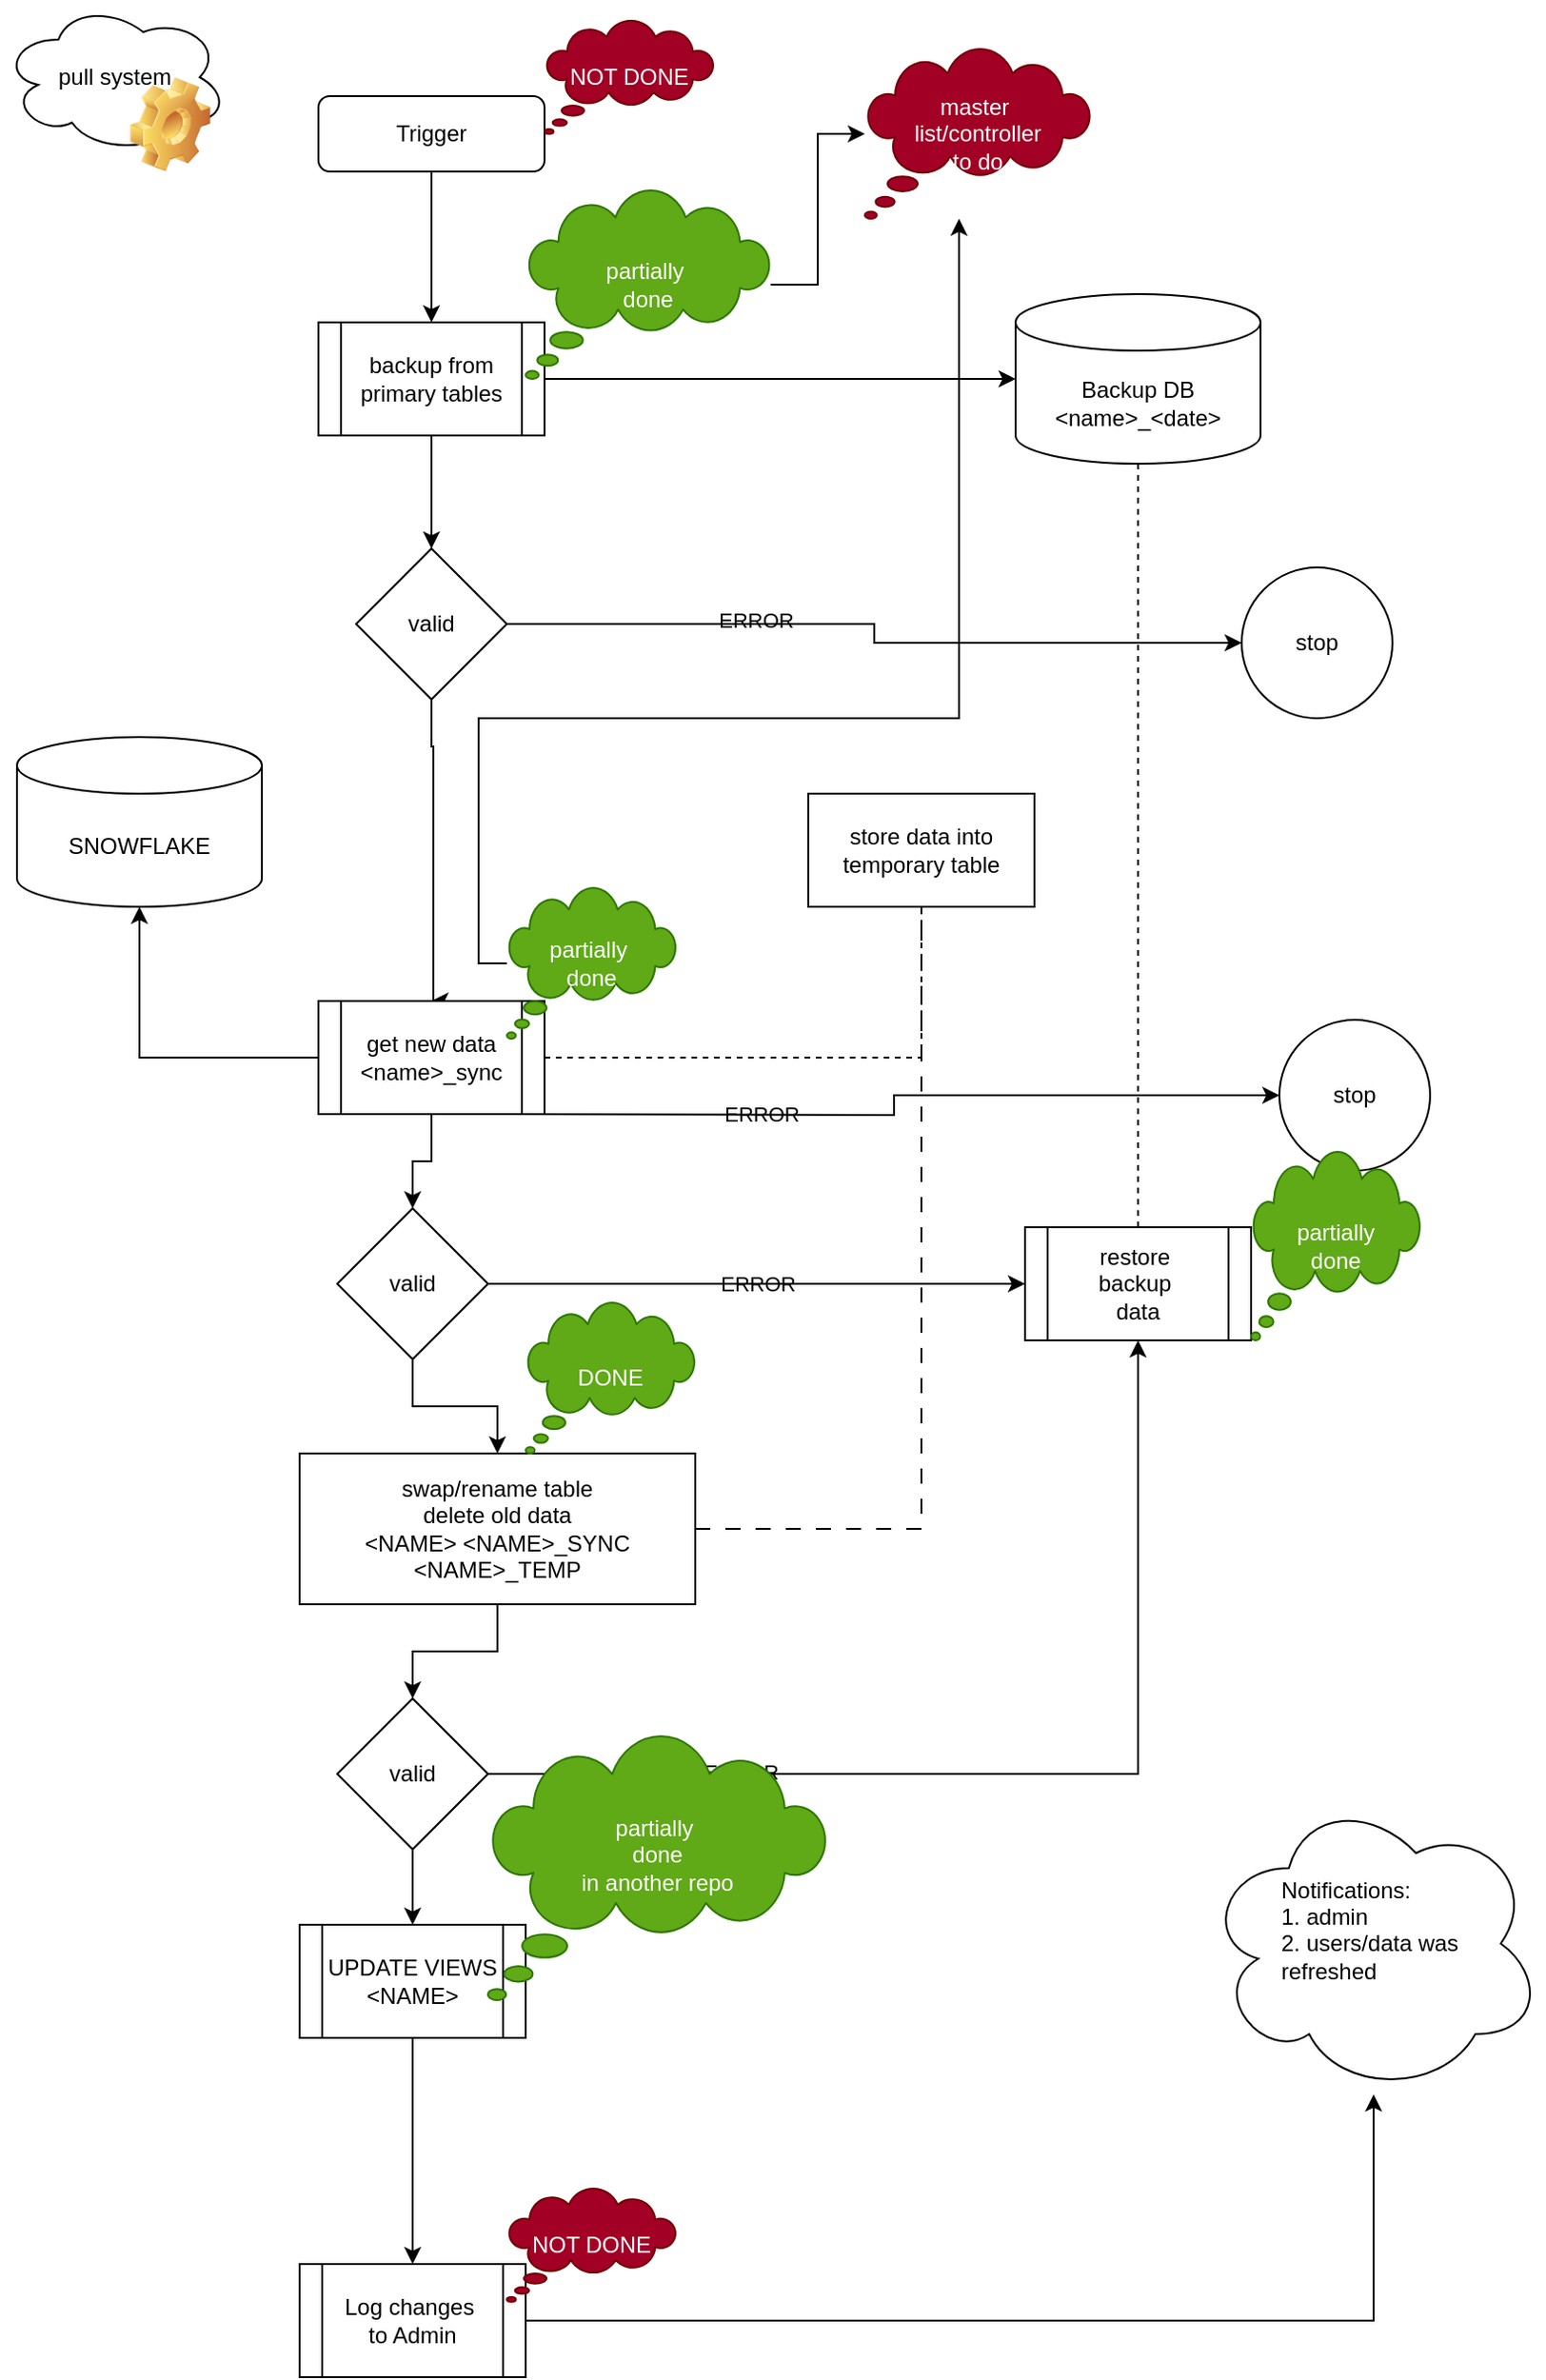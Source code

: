 <mxfile version="26.0.6">
  <diagram id="C5RBs43oDa-KdzZeNtuy" name="Page-1">
    <mxGraphModel dx="1329" dy="826" grid="1" gridSize="10" guides="1" tooltips="1" connect="1" arrows="1" fold="1" page="0" pageScale="1" pageWidth="583" pageHeight="827" background="none" math="0" shadow="0">
      <root>
        <mxCell id="WIyWlLk6GJQsqaUBKTNV-0" />
        <mxCell id="WIyWlLk6GJQsqaUBKTNV-1" parent="WIyWlLk6GJQsqaUBKTNV-0" />
        <mxCell id="ZRK5j3wljSKJTThkrk0z-1" style="edgeStyle=orthogonalEdgeStyle;rounded=0;orthogonalLoop=1;jettySize=auto;html=1;exitX=0.5;exitY=1;exitDx=0;exitDy=0;entryX=0.5;entryY=0;entryDx=0;entryDy=0;labelBackgroundColor=none;fontColor=default;" parent="WIyWlLk6GJQsqaUBKTNV-1" source="WIyWlLk6GJQsqaUBKTNV-3" target="ZRK5j3wljSKJTThkrk0z-0" edge="1">
          <mxGeometry relative="1" as="geometry" />
        </mxCell>
        <mxCell id="WIyWlLk6GJQsqaUBKTNV-3" value="Trigger" style="rounded=1;whiteSpace=wrap;html=1;fontSize=12;glass=0;strokeWidth=1;shadow=0;labelBackgroundColor=none;" parent="WIyWlLk6GJQsqaUBKTNV-1" vertex="1">
          <mxGeometry x="160" y="80" width="120" height="40" as="geometry" />
        </mxCell>
        <mxCell id="ZRK5j3wljSKJTThkrk0z-2" style="edgeStyle=orthogonalEdgeStyle;rounded=0;orthogonalLoop=1;jettySize=auto;html=1;entryX=0.5;entryY=0;entryDx=0;entryDy=0;labelBackgroundColor=none;fontColor=default;" parent="WIyWlLk6GJQsqaUBKTNV-1" source="ZRK5j3wljSKJTThkrk0z-0" target="ZRK5j3wljSKJTThkrk0z-3" edge="1">
          <mxGeometry relative="1" as="geometry">
            <mxPoint x="220" y="360" as="targetPoint" />
          </mxGeometry>
        </mxCell>
        <mxCell id="ZRK5j3wljSKJTThkrk0z-20" style="edgeStyle=orthogonalEdgeStyle;rounded=0;orthogonalLoop=1;jettySize=auto;html=1;entryX=0;entryY=0.5;entryDx=0;entryDy=0;entryPerimeter=0;labelBackgroundColor=none;fontColor=default;" parent="WIyWlLk6GJQsqaUBKTNV-1" source="ZRK5j3wljSKJTThkrk0z-0" target="ZRK5j3wljSKJTThkrk0z-21" edge="1">
          <mxGeometry relative="1" as="geometry">
            <mxPoint x="530" y="230" as="targetPoint" />
          </mxGeometry>
        </mxCell>
        <mxCell id="ZRK5j3wljSKJTThkrk0z-0" value="backup from primary tables" style="shape=process;whiteSpace=wrap;html=1;backgroundOutline=1;labelBackgroundColor=none;" parent="WIyWlLk6GJQsqaUBKTNV-1" vertex="1">
          <mxGeometry x="160" y="200" width="120" height="60" as="geometry" />
        </mxCell>
        <mxCell id="ZRK5j3wljSKJTThkrk0z-4" style="edgeStyle=orthogonalEdgeStyle;rounded=0;orthogonalLoop=1;jettySize=auto;html=1;entryX=0;entryY=0.5;entryDx=0;entryDy=0;labelBackgroundColor=none;fontColor=default;" parent="WIyWlLk6GJQsqaUBKTNV-1" source="ZRK5j3wljSKJTThkrk0z-3" target="ZRK5j3wljSKJTThkrk0z-5" edge="1">
          <mxGeometry relative="1" as="geometry">
            <mxPoint x="390" y="400" as="targetPoint" />
          </mxGeometry>
        </mxCell>
        <mxCell id="ZRK5j3wljSKJTThkrk0z-6" value="ERROR" style="edgeLabel;html=1;align=center;verticalAlign=middle;resizable=0;points=[];labelBackgroundColor=none;" parent="ZRK5j3wljSKJTThkrk0z-4" vertex="1" connectable="0">
          <mxGeometry x="-0.339" y="2" relative="1" as="geometry">
            <mxPoint as="offset" />
          </mxGeometry>
        </mxCell>
        <mxCell id="ZRK5j3wljSKJTThkrk0z-8" style="edgeStyle=orthogonalEdgeStyle;rounded=0;orthogonalLoop=1;jettySize=auto;html=1;entryX=0.5;entryY=0;entryDx=0;entryDy=0;labelBackgroundColor=none;fontColor=default;" parent="WIyWlLk6GJQsqaUBKTNV-1" source="ZRK5j3wljSKJTThkrk0z-3" target="ZRK5j3wljSKJTThkrk0z-17" edge="1">
          <mxGeometry relative="1" as="geometry">
            <mxPoint x="220" y="450" as="targetPoint" />
            <Array as="points">
              <mxPoint x="220" y="425" />
              <mxPoint x="221" y="425" />
            </Array>
          </mxGeometry>
        </mxCell>
        <mxCell id="ZRK5j3wljSKJTThkrk0z-3" value="valid" style="rhombus;whiteSpace=wrap;html=1;labelBackgroundColor=none;" parent="WIyWlLk6GJQsqaUBKTNV-1" vertex="1">
          <mxGeometry x="180" y="320" width="80" height="80" as="geometry" />
        </mxCell>
        <mxCell id="ZRK5j3wljSKJTThkrk0z-5" value="stop" style="ellipse;whiteSpace=wrap;html=1;aspect=fixed;labelBackgroundColor=none;" parent="WIyWlLk6GJQsqaUBKTNV-1" vertex="1">
          <mxGeometry x="650" y="330" width="80" height="80" as="geometry" />
        </mxCell>
        <mxCell id="ZRK5j3wljSKJTThkrk0z-11" value="" style="edgeStyle=orthogonalEdgeStyle;rounded=0;orthogonalLoop=1;jettySize=auto;html=1;labelBackgroundColor=none;fontColor=default;" parent="WIyWlLk6GJQsqaUBKTNV-1" edge="1">
          <mxGeometry relative="1" as="geometry">
            <mxPoint x="220" y="510" as="sourcePoint" />
          </mxGeometry>
        </mxCell>
        <mxCell id="ZRK5j3wljSKJTThkrk0z-14" value="" style="edgeStyle=orthogonalEdgeStyle;rounded=0;orthogonalLoop=1;jettySize=auto;html=1;labelBackgroundColor=none;fontColor=default;" parent="WIyWlLk6GJQsqaUBKTNV-1" target="ZRK5j3wljSKJTThkrk0z-13" edge="1">
          <mxGeometry relative="1" as="geometry">
            <mxPoint x="260" y="620" as="sourcePoint" />
          </mxGeometry>
        </mxCell>
        <mxCell id="ZRK5j3wljSKJTThkrk0z-15" value="ERROR" style="edgeLabel;html=1;align=center;verticalAlign=middle;resizable=0;points=[];labelBackgroundColor=none;" parent="ZRK5j3wljSKJTThkrk0z-14" vertex="1" connectable="0">
          <mxGeometry x="-0.357" y="1" relative="1" as="geometry">
            <mxPoint as="offset" />
          </mxGeometry>
        </mxCell>
        <mxCell id="ZRK5j3wljSKJTThkrk0z-13" value="stop" style="ellipse;whiteSpace=wrap;html=1;labelBackgroundColor=none;" parent="WIyWlLk6GJQsqaUBKTNV-1" vertex="1">
          <mxGeometry x="670" y="570" width="80" height="80" as="geometry" />
        </mxCell>
        <mxCell id="ZRK5j3wljSKJTThkrk0z-25" value="" style="edgeStyle=orthogonalEdgeStyle;rounded=0;orthogonalLoop=1;jettySize=auto;html=1;labelBackgroundColor=none;fontColor=default;" parent="WIyWlLk6GJQsqaUBKTNV-1" source="ZRK5j3wljSKJTThkrk0z-17" target="ZRK5j3wljSKJTThkrk0z-24" edge="1">
          <mxGeometry relative="1" as="geometry" />
        </mxCell>
        <mxCell id="ZRK5j3wljSKJTThkrk0z-43" style="edgeStyle=orthogonalEdgeStyle;rounded=0;orthogonalLoop=1;jettySize=auto;html=1;labelBackgroundColor=none;fontColor=default;" parent="WIyWlLk6GJQsqaUBKTNV-1" source="ZRK5j3wljSKJTThkrk0z-17" target="ZRK5j3wljSKJTThkrk0z-42" edge="1">
          <mxGeometry relative="1" as="geometry" />
        </mxCell>
        <mxCell id="ZRK5j3wljSKJTThkrk0z-47" value="" style="edgeStyle=orthogonalEdgeStyle;rounded=0;orthogonalLoop=1;jettySize=auto;html=1;dashed=1;endArrow=none;endFill=0;labelBackgroundColor=none;fontColor=default;" parent="WIyWlLk6GJQsqaUBKTNV-1" source="ZRK5j3wljSKJTThkrk0z-17" target="ZRK5j3wljSKJTThkrk0z-46" edge="1">
          <mxGeometry relative="1" as="geometry" />
        </mxCell>
        <mxCell id="ZRK5j3wljSKJTThkrk0z-17" value="get new data&lt;div&gt;&amp;lt;name&amp;gt;_sync&lt;/div&gt;" style="shape=process;whiteSpace=wrap;html=1;backgroundOutline=1;labelBackgroundColor=none;" parent="WIyWlLk6GJQsqaUBKTNV-1" vertex="1">
          <mxGeometry x="160" y="560" width="120" height="60" as="geometry" />
        </mxCell>
        <mxCell id="ZRK5j3wljSKJTThkrk0z-29" style="edgeStyle=orthogonalEdgeStyle;rounded=0;orthogonalLoop=1;jettySize=auto;html=1;entryX=0.5;entryY=0;entryDx=0;entryDy=0;endArrow=none;endFill=0;dashed=1;labelBackgroundColor=none;fontColor=default;" parent="WIyWlLk6GJQsqaUBKTNV-1" source="ZRK5j3wljSKJTThkrk0z-21" target="ZRK5j3wljSKJTThkrk0z-27" edge="1">
          <mxGeometry relative="1" as="geometry" />
        </mxCell>
        <mxCell id="ZRK5j3wljSKJTThkrk0z-21" value="Backup DB&lt;div&gt;&amp;lt;name&amp;gt;_&amp;lt;date&amp;gt;&lt;/div&gt;" style="shape=cylinder3;whiteSpace=wrap;html=1;boundedLbl=1;backgroundOutline=1;size=15;labelBackgroundColor=none;" parent="WIyWlLk6GJQsqaUBKTNV-1" vertex="1">
          <mxGeometry x="530" y="185" width="130" height="90" as="geometry" />
        </mxCell>
        <mxCell id="ZRK5j3wljSKJTThkrk0z-26" value="ERROR" style="edgeStyle=orthogonalEdgeStyle;rounded=0;orthogonalLoop=1;jettySize=auto;html=1;entryX=0;entryY=0.5;entryDx=0;entryDy=0;labelBackgroundColor=none;fontColor=default;" parent="WIyWlLk6GJQsqaUBKTNV-1" source="ZRK5j3wljSKJTThkrk0z-24" target="ZRK5j3wljSKJTThkrk0z-27" edge="1">
          <mxGeometry relative="1" as="geometry">
            <mxPoint x="400" y="910" as="targetPoint" />
          </mxGeometry>
        </mxCell>
        <mxCell id="ZRK5j3wljSKJTThkrk0z-51" value="" style="edgeStyle=orthogonalEdgeStyle;rounded=0;orthogonalLoop=1;jettySize=auto;html=1;labelBackgroundColor=none;fontColor=default;" parent="WIyWlLk6GJQsqaUBKTNV-1" source="ZRK5j3wljSKJTThkrk0z-24" target="ZRK5j3wljSKJTThkrk0z-50" edge="1">
          <mxGeometry relative="1" as="geometry" />
        </mxCell>
        <mxCell id="ZRK5j3wljSKJTThkrk0z-24" value="valid" style="rhombus;whiteSpace=wrap;html=1;labelBackgroundColor=none;" parent="WIyWlLk6GJQsqaUBKTNV-1" vertex="1">
          <mxGeometry x="170" y="670" width="80" height="80" as="geometry" />
        </mxCell>
        <mxCell id="ZRK5j3wljSKJTThkrk0z-27" value="restore&amp;nbsp;&lt;div&gt;backup&amp;nbsp;&lt;/div&gt;&lt;div&gt;data&lt;/div&gt;" style="shape=process;whiteSpace=wrap;html=1;backgroundOutline=1;labelBackgroundColor=none;" parent="WIyWlLk6GJQsqaUBKTNV-1" vertex="1">
          <mxGeometry x="535" y="680" width="120" height="60" as="geometry" />
        </mxCell>
        <mxCell id="ZRK5j3wljSKJTThkrk0z-28" style="edgeStyle=orthogonalEdgeStyle;rounded=0;orthogonalLoop=1;jettySize=auto;html=1;exitX=0.5;exitY=1;exitDx=0;exitDy=0;exitPerimeter=0;labelBackgroundColor=none;fontColor=default;" parent="WIyWlLk6GJQsqaUBKTNV-1" source="ZRK5j3wljSKJTThkrk0z-21" target="ZRK5j3wljSKJTThkrk0z-21" edge="1">
          <mxGeometry relative="1" as="geometry" />
        </mxCell>
        <mxCell id="ZRK5j3wljSKJTThkrk0z-39" style="edgeStyle=orthogonalEdgeStyle;rounded=0;orthogonalLoop=1;jettySize=auto;html=1;labelBackgroundColor=none;fontColor=default;" parent="WIyWlLk6GJQsqaUBKTNV-1" source="ZRK5j3wljSKJTThkrk0z-31" target="ZRK5j3wljSKJTThkrk0z-38" edge="1">
          <mxGeometry relative="1" as="geometry" />
        </mxCell>
        <mxCell id="ZRK5j3wljSKJTThkrk0z-31" value="Log changes&amp;nbsp;&lt;div&gt;to Admin&lt;/div&gt;" style="shape=process;whiteSpace=wrap;html=1;backgroundOutline=1;labelBackgroundColor=none;" parent="WIyWlLk6GJQsqaUBKTNV-1" vertex="1">
          <mxGeometry x="150" y="1230" width="120" height="60" as="geometry" />
        </mxCell>
        <mxCell id="ZRK5j3wljSKJTThkrk0z-34" style="edgeStyle=orthogonalEdgeStyle;rounded=0;orthogonalLoop=1;jettySize=auto;html=1;entryX=0.5;entryY=0;entryDx=0;entryDy=0;labelBackgroundColor=none;fontColor=default;" parent="WIyWlLk6GJQsqaUBKTNV-1" source="ZRK5j3wljSKJTThkrk0z-33" target="ZRK5j3wljSKJTThkrk0z-31" edge="1">
          <mxGeometry relative="1" as="geometry" />
        </mxCell>
        <mxCell id="ZRK5j3wljSKJTThkrk0z-33" value="UPDATE VIEWS&lt;div&gt;&amp;lt;NAME&amp;gt;&lt;/div&gt;" style="shape=process;whiteSpace=wrap;html=1;backgroundOutline=1;labelBackgroundColor=none;" parent="WIyWlLk6GJQsqaUBKTNV-1" vertex="1">
          <mxGeometry x="150" y="1050" width="120" height="60" as="geometry" />
        </mxCell>
        <mxCell id="ZRK5j3wljSKJTThkrk0z-38" value="&lt;blockquote style=&quot;margin: 0 0 0 40px; border: none; padding: 0px;&quot;&gt;&lt;div style=&quot;text-align: left;&quot;&gt;Notifications:&lt;/div&gt;&lt;div style=&quot;text-align: left;&quot;&gt;1. admin&lt;/div&gt;&lt;div style=&quot;text-align: left;&quot;&gt;2. users/data was refreshed&lt;/div&gt;&lt;/blockquote&gt;&lt;div&gt;&lt;br&gt;&lt;/div&gt;" style="ellipse;shape=cloud;whiteSpace=wrap;html=1;labelBackgroundColor=none;" parent="WIyWlLk6GJQsqaUBKTNV-1" vertex="1">
          <mxGeometry x="630" y="980" width="180" height="160" as="geometry" />
        </mxCell>
        <mxCell id="ZRK5j3wljSKJTThkrk0z-42" value="SNOWFLAKE" style="shape=cylinder3;whiteSpace=wrap;html=1;boundedLbl=1;backgroundOutline=1;size=15;labelBackgroundColor=none;" parent="WIyWlLk6GJQsqaUBKTNV-1" vertex="1">
          <mxGeometry y="420" width="130" height="90" as="geometry" />
        </mxCell>
        <mxCell id="ZRK5j3wljSKJTThkrk0z-45" value="pull system" style="ellipse;shape=cloud;whiteSpace=wrap;html=1;labelBackgroundColor=none;" parent="WIyWlLk6GJQsqaUBKTNV-1" vertex="1">
          <mxGeometry x="-8" y="30" width="120" height="80" as="geometry" />
        </mxCell>
        <mxCell id="ZRK5j3wljSKJTThkrk0z-44" value="" style="shape=image;html=1;verticalLabelPosition=bottom;verticalAlign=top;imageAspect=1;aspect=fixed;image=img/clipart/Gear_128x128.png;labelBackgroundColor=none;" parent="WIyWlLk6GJQsqaUBKTNV-1" vertex="1">
          <mxGeometry x="60" y="70" width="42.62" height="50" as="geometry" />
        </mxCell>
        <mxCell id="ZRK5j3wljSKJTThkrk0z-46" value="store data into temporary table" style="whiteSpace=wrap;html=1;labelBackgroundColor=none;" parent="WIyWlLk6GJQsqaUBKTNV-1" vertex="1">
          <mxGeometry x="420" y="450" width="120" height="60" as="geometry" />
        </mxCell>
        <mxCell id="ZRK5j3wljSKJTThkrk0z-54" value="" style="edgeStyle=orthogonalEdgeStyle;rounded=0;orthogonalLoop=1;jettySize=auto;html=1;labelBackgroundColor=none;fontColor=default;" parent="WIyWlLk6GJQsqaUBKTNV-1" source="ZRK5j3wljSKJTThkrk0z-50" target="ZRK5j3wljSKJTThkrk0z-53" edge="1">
          <mxGeometry relative="1" as="geometry" />
        </mxCell>
        <mxCell id="ZRK5j3wljSKJTThkrk0z-58" style="edgeStyle=orthogonalEdgeStyle;rounded=0;orthogonalLoop=1;jettySize=auto;html=1;entryX=0.5;entryY=1;entryDx=0;entryDy=0;dashed=1;dashPattern=8 8;endArrow=none;endFill=0;labelBackgroundColor=none;fontColor=default;" parent="WIyWlLk6GJQsqaUBKTNV-1" source="ZRK5j3wljSKJTThkrk0z-50" target="ZRK5j3wljSKJTThkrk0z-46" edge="1">
          <mxGeometry relative="1" as="geometry" />
        </mxCell>
        <mxCell id="ZRK5j3wljSKJTThkrk0z-50" value="swap/rename table&lt;div&gt;delete old data&lt;/div&gt;&lt;div&gt;&amp;lt;NAME&amp;gt; &amp;lt;NAME&amp;gt;_SYNC &amp;lt;NAME&amp;gt;_TEMP&lt;/div&gt;" style="whiteSpace=wrap;html=1;labelBackgroundColor=none;" parent="WIyWlLk6GJQsqaUBKTNV-1" vertex="1">
          <mxGeometry x="150" y="800" width="210" height="80" as="geometry" />
        </mxCell>
        <mxCell id="ZRK5j3wljSKJTThkrk0z-55" style="edgeStyle=orthogonalEdgeStyle;rounded=0;orthogonalLoop=1;jettySize=auto;html=1;entryX=0.5;entryY=1;entryDx=0;entryDy=0;labelBackgroundColor=none;fontColor=default;" parent="WIyWlLk6GJQsqaUBKTNV-1" source="ZRK5j3wljSKJTThkrk0z-53" target="ZRK5j3wljSKJTThkrk0z-27" edge="1">
          <mxGeometry relative="1" as="geometry" />
        </mxCell>
        <mxCell id="ZRK5j3wljSKJTThkrk0z-57" value="ERROR" style="edgeLabel;html=1;align=center;verticalAlign=middle;resizable=0;points=[];labelBackgroundColor=none;" parent="ZRK5j3wljSKJTThkrk0z-55" vertex="1" connectable="0">
          <mxGeometry x="-0.535" y="1" relative="1" as="geometry">
            <mxPoint as="offset" />
          </mxGeometry>
        </mxCell>
        <mxCell id="ZRK5j3wljSKJTThkrk0z-56" style="edgeStyle=orthogonalEdgeStyle;rounded=0;orthogonalLoop=1;jettySize=auto;html=1;entryX=0.5;entryY=0;entryDx=0;entryDy=0;labelBackgroundColor=none;fontColor=default;" parent="WIyWlLk6GJQsqaUBKTNV-1" source="ZRK5j3wljSKJTThkrk0z-53" target="ZRK5j3wljSKJTThkrk0z-33" edge="1">
          <mxGeometry relative="1" as="geometry" />
        </mxCell>
        <mxCell id="ZRK5j3wljSKJTThkrk0z-53" value="valid" style="rhombus;whiteSpace=wrap;html=1;labelBackgroundColor=none;" parent="WIyWlLk6GJQsqaUBKTNV-1" vertex="1">
          <mxGeometry x="170" y="930" width="80" height="80" as="geometry" />
        </mxCell>
        <mxCell id="C-GdJFwpa_Lm7cTs0JsF-0" value="NOT DONE" style="whiteSpace=wrap;html=1;shape=mxgraph.basic.cloud_callout;fillColor=#a20025;fontColor=#ffffff;strokeColor=#6F0000;" parent="WIyWlLk6GJQsqaUBKTNV-1" vertex="1">
          <mxGeometry x="280" y="40" width="90" height="60" as="geometry" />
        </mxCell>
        <mxCell id="C-GdJFwpa_Lm7cTs0JsF-3" style="edgeStyle=orthogonalEdgeStyle;rounded=0;orthogonalLoop=1;jettySize=auto;html=1;" parent="WIyWlLk6GJQsqaUBKTNV-1" source="C-GdJFwpa_Lm7cTs0JsF-1" target="C-GdJFwpa_Lm7cTs0JsF-2" edge="1">
          <mxGeometry relative="1" as="geometry" />
        </mxCell>
        <mxCell id="C-GdJFwpa_Lm7cTs0JsF-1" value="partially&amp;nbsp;&lt;div&gt;done&lt;/div&gt;" style="whiteSpace=wrap;html=1;shape=mxgraph.basic.cloud_callout;fillColor=#60a917;fontColor=#ffffff;strokeColor=#2D7600;" parent="WIyWlLk6GJQsqaUBKTNV-1" vertex="1">
          <mxGeometry x="270" y="130" width="130" height="100" as="geometry" />
        </mxCell>
        <mxCell id="C-GdJFwpa_Lm7cTs0JsF-2" value="master&amp;nbsp;&lt;div&gt;list/controller&lt;/div&gt;&lt;div&gt;to do&lt;/div&gt;" style="whiteSpace=wrap;html=1;shape=mxgraph.basic.cloud_callout;fillColor=#a20025;fontColor=#ffffff;strokeColor=#6F0000;" parent="WIyWlLk6GJQsqaUBKTNV-1" vertex="1">
          <mxGeometry x="450" y="55" width="120" height="90" as="geometry" />
        </mxCell>
        <mxCell id="C-GdJFwpa_Lm7cTs0JsF-5" style="edgeStyle=orthogonalEdgeStyle;rounded=0;orthogonalLoop=1;jettySize=auto;html=1;" parent="WIyWlLk6GJQsqaUBKTNV-1" source="C-GdJFwpa_Lm7cTs0JsF-4" target="C-GdJFwpa_Lm7cTs0JsF-2" edge="1">
          <mxGeometry relative="1" as="geometry">
            <Array as="points">
              <mxPoint x="245" y="410" />
              <mxPoint x="500" y="410" />
            </Array>
          </mxGeometry>
        </mxCell>
        <mxCell id="C-GdJFwpa_Lm7cTs0JsF-4" value="partially&amp;nbsp;&lt;div&gt;done&lt;/div&gt;" style="whiteSpace=wrap;html=1;shape=mxgraph.basic.cloud_callout;fillColor=#60a917;fontColor=#ffffff;strokeColor=#2D7600;" parent="WIyWlLk6GJQsqaUBKTNV-1" vertex="1">
          <mxGeometry x="260" y="500" width="90" height="80" as="geometry" />
        </mxCell>
        <mxCell id="C-GdJFwpa_Lm7cTs0JsF-6" value="DONE" style="whiteSpace=wrap;html=1;shape=mxgraph.basic.cloud_callout;fillColor=#60a917;fontColor=#ffffff;strokeColor=#2D7600;" parent="WIyWlLk6GJQsqaUBKTNV-1" vertex="1">
          <mxGeometry x="270" y="720" width="90" height="80" as="geometry" />
        </mxCell>
        <mxCell id="C-GdJFwpa_Lm7cTs0JsF-7" value="partially&lt;div&gt;done&lt;/div&gt;" style="whiteSpace=wrap;html=1;shape=mxgraph.basic.cloud_callout;fillColor=#60a917;fontColor=#ffffff;strokeColor=#2D7600;" parent="WIyWlLk6GJQsqaUBKTNV-1" vertex="1">
          <mxGeometry x="655" y="640" width="90" height="100" as="geometry" />
        </mxCell>
        <mxCell id="C-GdJFwpa_Lm7cTs0JsF-8" value="partially&amp;nbsp;&lt;div&gt;done&lt;/div&gt;&lt;div&gt;in another repo&lt;/div&gt;&lt;div&gt;&lt;br&gt;&lt;/div&gt;" style="whiteSpace=wrap;html=1;shape=mxgraph.basic.cloud_callout;fillColor=#60a917;fontColor=#ffffff;strokeColor=#2D7600;" parent="WIyWlLk6GJQsqaUBKTNV-1" vertex="1">
          <mxGeometry x="250" y="950" width="180" height="140" as="geometry" />
        </mxCell>
        <mxCell id="C-GdJFwpa_Lm7cTs0JsF-9" value="NOT DONE" style="whiteSpace=wrap;html=1;shape=mxgraph.basic.cloud_callout;fillColor=#a20025;fontColor=#ffffff;strokeColor=#6F0000;" parent="WIyWlLk6GJQsqaUBKTNV-1" vertex="1">
          <mxGeometry x="260" y="1190" width="90" height="60" as="geometry" />
        </mxCell>
      </root>
    </mxGraphModel>
  </diagram>
</mxfile>
